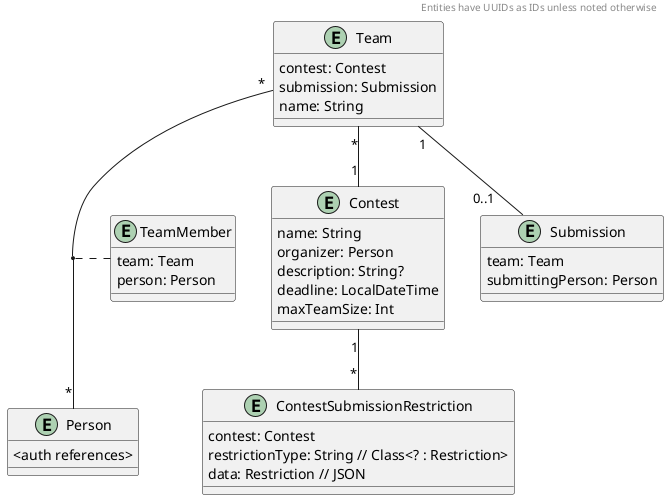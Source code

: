 @startuml
header
Entities have UUIDs as IDs unless noted otherwise
endheader

entity Team {
	contest: Contest
	submission: Submission
	name: String
}

entity TeamMember {
	team: Team
	person: Person
}

entity Person {
	<auth references>
}

Team "*" -- "*" Person
(Team, Person) .. TeamMember

entity Contest {
	name: String
	organizer: Person
	description: String?
	deadline: LocalDateTime
	maxTeamSize: Int
}

Team "*" -- "1" Contest

entity ContestSubmissionRestriction {
	contest: Contest
	restrictionType: String // Class<? : Restriction>
	data: Restriction // JSON
}

Contest "1" -- "*" ContestSubmissionRestriction

entity Submission {
	team: Team
	submittingPerson: Person
}

Team "1" -- "0..1     " Submission

@enduml
